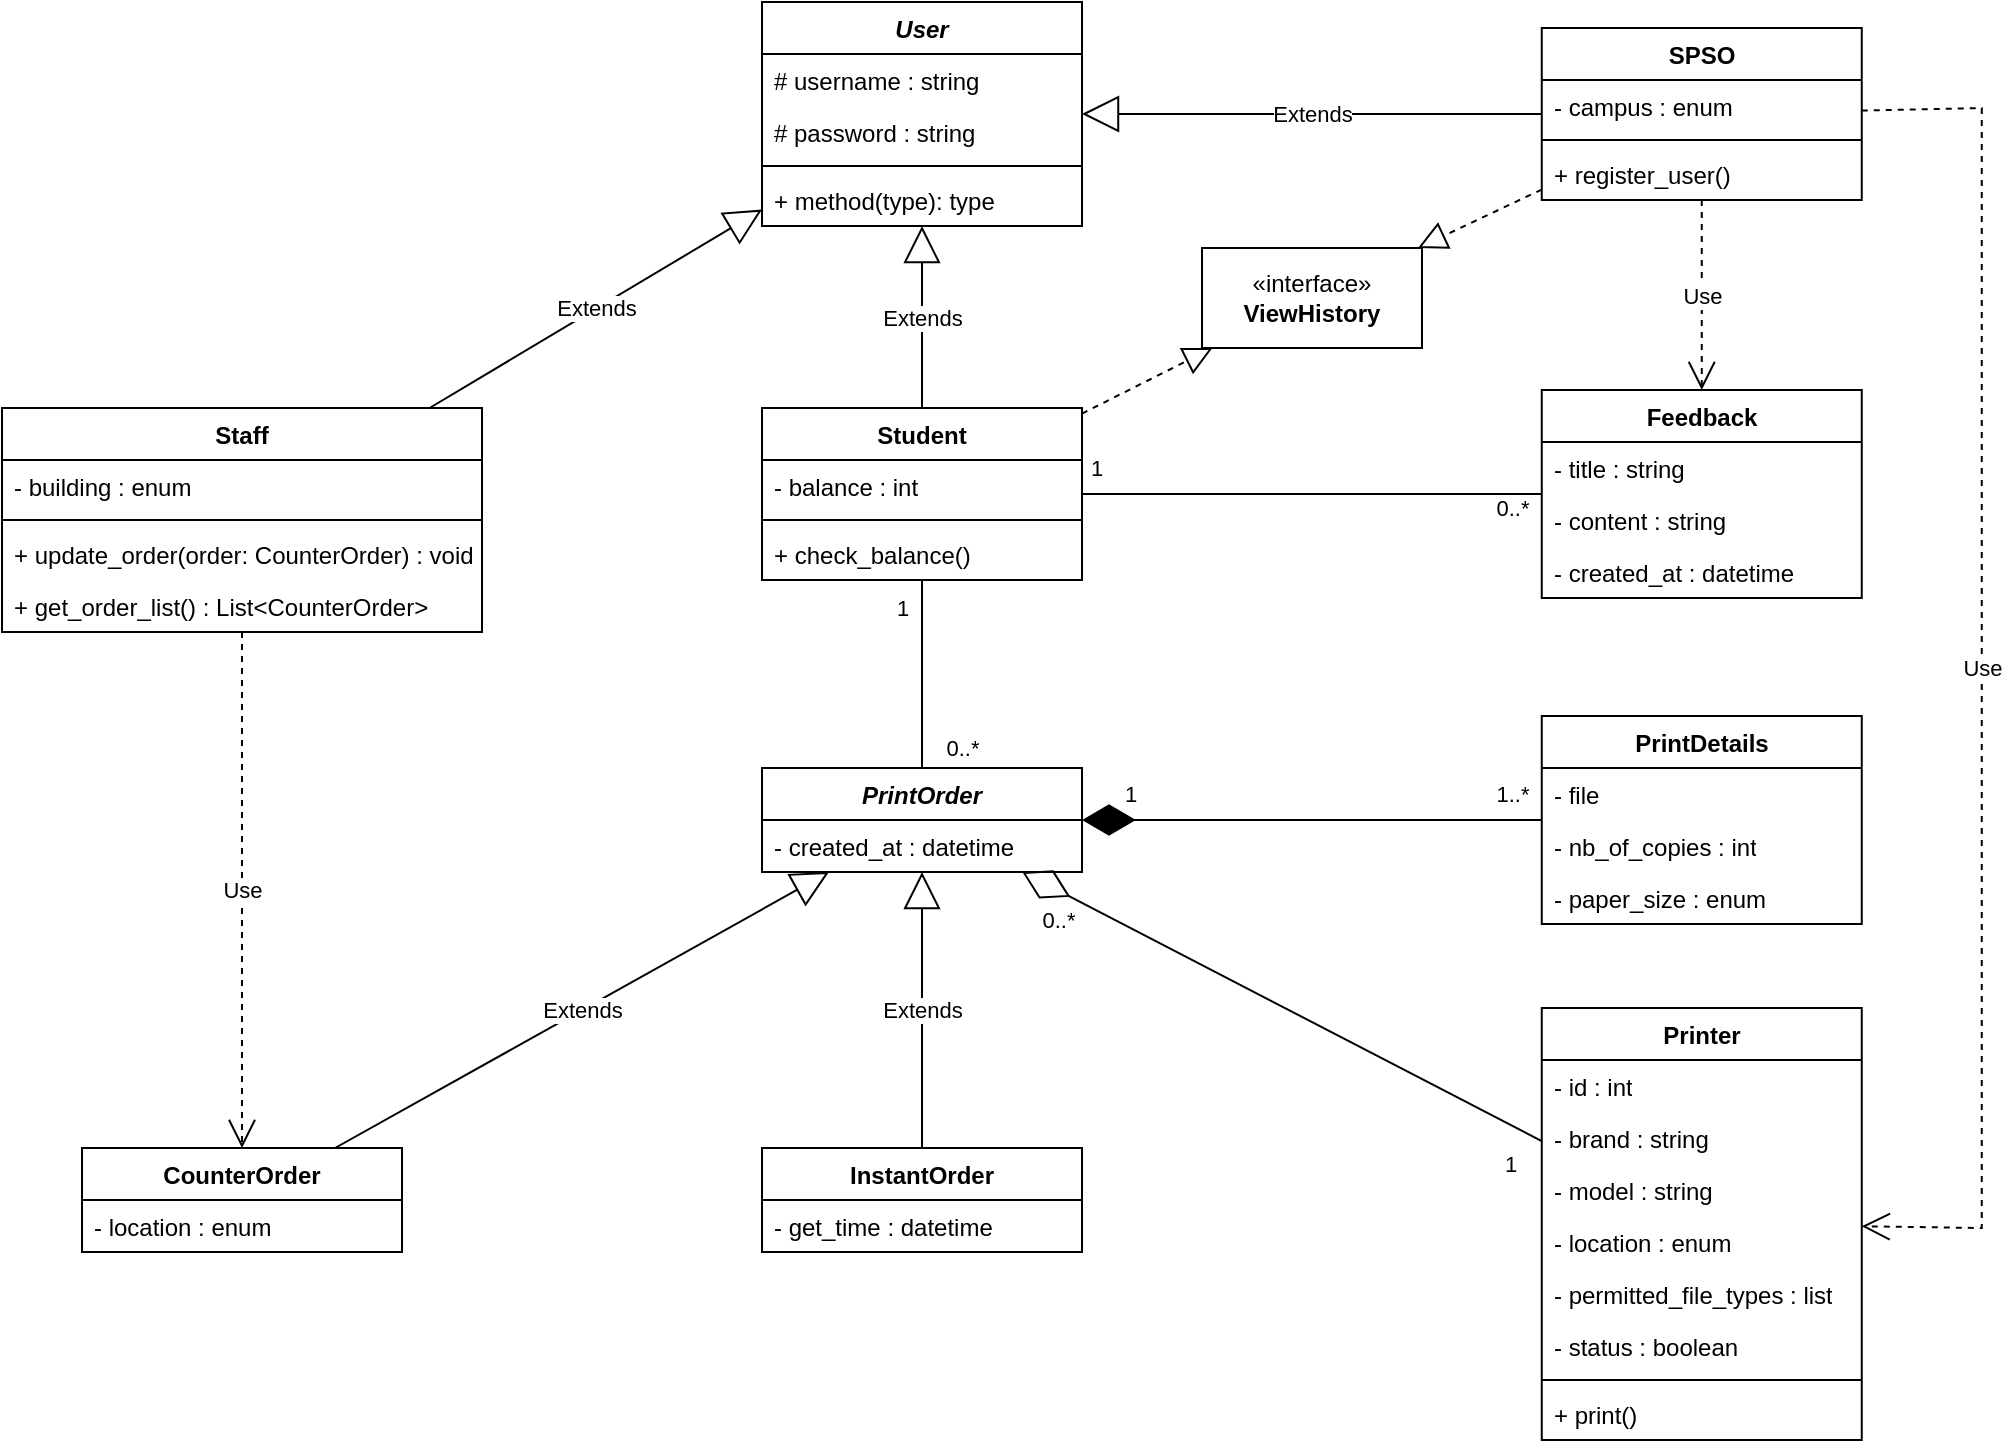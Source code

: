 <mxfile version="24.8.0">
  <diagram name="Trang-1" id="R7QnyIHVJCvonXuovxj-">
    <mxGraphModel dx="2232" dy="732" grid="1" gridSize="10" guides="1" tooltips="1" connect="1" arrows="1" fold="1" page="1" pageScale="1" pageWidth="827" pageHeight="1169" math="0" shadow="0">
      <root>
        <mxCell id="0" />
        <mxCell id="1" parent="0" />
        <mxCell id="BREXki8vrTVY7rMbNAXE-2" value="&lt;i&gt;User&lt;/i&gt;" style="swimlane;fontStyle=1;align=center;verticalAlign=top;childLayout=stackLayout;horizontal=1;startSize=26;horizontalStack=0;resizeParent=1;resizeParentMax=0;resizeLast=0;collapsible=1;marginBottom=0;whiteSpace=wrap;html=1;" parent="1" vertex="1">
          <mxGeometry x="300" y="147" width="160" height="112" as="geometry" />
        </mxCell>
        <mxCell id="BREXki8vrTVY7rMbNAXE-3" value="# username : string" style="text;strokeColor=none;fillColor=none;align=left;verticalAlign=top;spacingLeft=4;spacingRight=4;overflow=hidden;rotatable=0;points=[[0,0.5],[1,0.5]];portConstraint=eastwest;whiteSpace=wrap;html=1;" parent="BREXki8vrTVY7rMbNAXE-2" vertex="1">
          <mxGeometry y="26" width="160" height="26" as="geometry" />
        </mxCell>
        <mxCell id="SwU_xEo3G6D-vkzYV19e-13" value="# password : string" style="text;strokeColor=none;fillColor=none;align=left;verticalAlign=top;spacingLeft=4;spacingRight=4;overflow=hidden;rotatable=0;points=[[0,0.5],[1,0.5]];portConstraint=eastwest;whiteSpace=wrap;html=1;" vertex="1" parent="BREXki8vrTVY7rMbNAXE-2">
          <mxGeometry y="52" width="160" height="26" as="geometry" />
        </mxCell>
        <mxCell id="BREXki8vrTVY7rMbNAXE-4" value="" style="line;strokeWidth=1;fillColor=none;align=left;verticalAlign=middle;spacingTop=-1;spacingLeft=3;spacingRight=3;rotatable=0;labelPosition=right;points=[];portConstraint=eastwest;strokeColor=inherit;" parent="BREXki8vrTVY7rMbNAXE-2" vertex="1">
          <mxGeometry y="78" width="160" height="8" as="geometry" />
        </mxCell>
        <mxCell id="BREXki8vrTVY7rMbNAXE-5" value="+ method(type): type" style="text;strokeColor=none;fillColor=none;align=left;verticalAlign=top;spacingLeft=4;spacingRight=4;overflow=hidden;rotatable=0;points=[[0,0.5],[1,0.5]];portConstraint=eastwest;whiteSpace=wrap;html=1;" parent="BREXki8vrTVY7rMbNAXE-2" vertex="1">
          <mxGeometry y="86" width="160" height="26" as="geometry" />
        </mxCell>
        <mxCell id="BREXki8vrTVY7rMbNAXE-6" value="Staff" style="swimlane;fontStyle=1;align=center;verticalAlign=top;childLayout=stackLayout;horizontal=1;startSize=26;horizontalStack=0;resizeParent=1;resizeParentMax=0;resizeLast=0;collapsible=1;marginBottom=0;whiteSpace=wrap;html=1;" parent="1" vertex="1">
          <mxGeometry x="-80" y="350" width="240" height="112" as="geometry" />
        </mxCell>
        <mxCell id="BREXki8vrTVY7rMbNAXE-7" value="- building : enum" style="text;strokeColor=none;fillColor=none;align=left;verticalAlign=top;spacingLeft=4;spacingRight=4;overflow=hidden;rotatable=0;points=[[0,0.5],[1,0.5]];portConstraint=eastwest;whiteSpace=wrap;html=1;" parent="BREXki8vrTVY7rMbNAXE-6" vertex="1">
          <mxGeometry y="26" width="240" height="26" as="geometry" />
        </mxCell>
        <mxCell id="BREXki8vrTVY7rMbNAXE-8" value="" style="line;strokeWidth=1;fillColor=none;align=left;verticalAlign=middle;spacingTop=-1;spacingLeft=3;spacingRight=3;rotatable=0;labelPosition=right;points=[];portConstraint=eastwest;strokeColor=inherit;" parent="BREXki8vrTVY7rMbNAXE-6" vertex="1">
          <mxGeometry y="52" width="240" height="8" as="geometry" />
        </mxCell>
        <mxCell id="BREXki8vrTVY7rMbNAXE-9" value="+ update_order(order: CounterOrder) : void" style="text;strokeColor=none;fillColor=none;align=left;verticalAlign=top;spacingLeft=4;spacingRight=4;overflow=hidden;rotatable=0;points=[[0,0.5],[1,0.5]];portConstraint=eastwest;whiteSpace=wrap;html=1;" parent="BREXki8vrTVY7rMbNAXE-6" vertex="1">
          <mxGeometry y="60" width="240" height="26" as="geometry" />
        </mxCell>
        <mxCell id="SwU_xEo3G6D-vkzYV19e-18" value="+ get_order_list() : List&amp;lt;CounterOrder&amp;gt;" style="text;strokeColor=none;fillColor=none;align=left;verticalAlign=top;spacingLeft=4;spacingRight=4;overflow=hidden;rotatable=0;points=[[0,0.5],[1,0.5]];portConstraint=eastwest;whiteSpace=wrap;html=1;" vertex="1" parent="BREXki8vrTVY7rMbNAXE-6">
          <mxGeometry y="86" width="240" height="26" as="geometry" />
        </mxCell>
        <mxCell id="BREXki8vrTVY7rMbNAXE-10" value="Student" style="swimlane;fontStyle=1;align=center;verticalAlign=top;childLayout=stackLayout;horizontal=1;startSize=26;horizontalStack=0;resizeParent=1;resizeParentMax=0;resizeLast=0;collapsible=1;marginBottom=0;whiteSpace=wrap;html=1;" parent="1" vertex="1">
          <mxGeometry x="300" y="350" width="160" height="86" as="geometry" />
        </mxCell>
        <mxCell id="BREXki8vrTVY7rMbNAXE-11" value="- balance : int" style="text;strokeColor=none;fillColor=none;align=left;verticalAlign=top;spacingLeft=4;spacingRight=4;overflow=hidden;rotatable=0;points=[[0,0.5],[1,0.5]];portConstraint=eastwest;whiteSpace=wrap;html=1;" parent="BREXki8vrTVY7rMbNAXE-10" vertex="1">
          <mxGeometry y="26" width="160" height="26" as="geometry" />
        </mxCell>
        <mxCell id="BREXki8vrTVY7rMbNAXE-12" value="" style="line;strokeWidth=1;fillColor=none;align=left;verticalAlign=middle;spacingTop=-1;spacingLeft=3;spacingRight=3;rotatable=0;labelPosition=right;points=[];portConstraint=eastwest;strokeColor=inherit;" parent="BREXki8vrTVY7rMbNAXE-10" vertex="1">
          <mxGeometry y="52" width="160" height="8" as="geometry" />
        </mxCell>
        <mxCell id="BREXki8vrTVY7rMbNAXE-13" value="+ check_balance()" style="text;strokeColor=none;fillColor=none;align=left;verticalAlign=top;spacingLeft=4;spacingRight=4;overflow=hidden;rotatable=0;points=[[0,0.5],[1,0.5]];portConstraint=eastwest;whiteSpace=wrap;html=1;" parent="BREXki8vrTVY7rMbNAXE-10" vertex="1">
          <mxGeometry y="60" width="160" height="26" as="geometry" />
        </mxCell>
        <mxCell id="BREXki8vrTVY7rMbNAXE-18" value="&lt;i&gt;PrintOrder&lt;/i&gt;" style="swimlane;fontStyle=1;align=center;verticalAlign=top;childLayout=stackLayout;horizontal=1;startSize=26;horizontalStack=0;resizeParent=1;resizeParentMax=0;resizeLast=0;collapsible=1;marginBottom=0;whiteSpace=wrap;html=1;" parent="1" vertex="1">
          <mxGeometry x="300" y="530" width="160" height="52" as="geometry" />
        </mxCell>
        <mxCell id="BREXki8vrTVY7rMbNAXE-19" value="- created_at : datetime" style="text;strokeColor=none;fillColor=none;align=left;verticalAlign=top;spacingLeft=4;spacingRight=4;overflow=hidden;rotatable=0;points=[[0,0.5],[1,0.5]];portConstraint=eastwest;whiteSpace=wrap;html=1;" parent="BREXki8vrTVY7rMbNAXE-18" vertex="1">
          <mxGeometry y="26" width="160" height="26" as="geometry" />
        </mxCell>
        <mxCell id="BREXki8vrTVY7rMbNAXE-22" value="CounterOrder" style="swimlane;fontStyle=1;align=center;verticalAlign=top;childLayout=stackLayout;horizontal=1;startSize=26;horizontalStack=0;resizeParent=1;resizeParentMax=0;resizeLast=0;collapsible=1;marginBottom=0;whiteSpace=wrap;html=1;" parent="1" vertex="1">
          <mxGeometry x="-40" y="720" width="160" height="52" as="geometry" />
        </mxCell>
        <mxCell id="BREXki8vrTVY7rMbNAXE-23" value="- location : enum" style="text;strokeColor=none;fillColor=none;align=left;verticalAlign=top;spacingLeft=4;spacingRight=4;overflow=hidden;rotatable=0;points=[[0,0.5],[1,0.5]];portConstraint=eastwest;whiteSpace=wrap;html=1;" parent="BREXki8vrTVY7rMbNAXE-22" vertex="1">
          <mxGeometry y="26" width="160" height="26" as="geometry" />
        </mxCell>
        <mxCell id="BREXki8vrTVY7rMbNAXE-26" value="InstantOrder" style="swimlane;fontStyle=1;align=center;verticalAlign=top;childLayout=stackLayout;horizontal=1;startSize=26;horizontalStack=0;resizeParent=1;resizeParentMax=0;resizeLast=0;collapsible=1;marginBottom=0;whiteSpace=wrap;html=1;" parent="1" vertex="1">
          <mxGeometry x="300" y="720" width="160" height="52" as="geometry" />
        </mxCell>
        <mxCell id="BREXki8vrTVY7rMbNAXE-27" value="- get_time : datetime" style="text;strokeColor=none;fillColor=none;align=left;verticalAlign=top;spacingLeft=4;spacingRight=4;overflow=hidden;rotatable=0;points=[[0,0.5],[1,0.5]];portConstraint=eastwest;whiteSpace=wrap;html=1;" parent="BREXki8vrTVY7rMbNAXE-26" vertex="1">
          <mxGeometry y="26" width="160" height="26" as="geometry" />
        </mxCell>
        <mxCell id="BREXki8vrTVY7rMbNAXE-30" value="Printer" style="swimlane;fontStyle=1;align=center;verticalAlign=top;childLayout=stackLayout;horizontal=1;startSize=26;horizontalStack=0;resizeParent=1;resizeParentMax=0;resizeLast=0;collapsible=1;marginBottom=0;whiteSpace=wrap;html=1;" parent="1" vertex="1">
          <mxGeometry x="689.88" y="650" width="160" height="216" as="geometry" />
        </mxCell>
        <mxCell id="BREXki8vrTVY7rMbNAXE-31" value="- id : int" style="text;strokeColor=none;fillColor=none;align=left;verticalAlign=top;spacingLeft=4;spacingRight=4;overflow=hidden;rotatable=0;points=[[0,0.5],[1,0.5]];portConstraint=eastwest;whiteSpace=wrap;html=1;" parent="BREXki8vrTVY7rMbNAXE-30" vertex="1">
          <mxGeometry y="26" width="160" height="26" as="geometry" />
        </mxCell>
        <mxCell id="SwU_xEo3G6D-vkzYV19e-19" value="- brand : string" style="text;strokeColor=none;fillColor=none;align=left;verticalAlign=top;spacingLeft=4;spacingRight=4;overflow=hidden;rotatable=0;points=[[0,0.5],[1,0.5]];portConstraint=eastwest;whiteSpace=wrap;html=1;" vertex="1" parent="BREXki8vrTVY7rMbNAXE-30">
          <mxGeometry y="52" width="160" height="26" as="geometry" />
        </mxCell>
        <mxCell id="SwU_xEo3G6D-vkzYV19e-21" value="- model : string" style="text;strokeColor=none;fillColor=none;align=left;verticalAlign=top;spacingLeft=4;spacingRight=4;overflow=hidden;rotatable=0;points=[[0,0.5],[1,0.5]];portConstraint=eastwest;whiteSpace=wrap;html=1;" vertex="1" parent="BREXki8vrTVY7rMbNAXE-30">
          <mxGeometry y="78" width="160" height="26" as="geometry" />
        </mxCell>
        <mxCell id="SwU_xEo3G6D-vkzYV19e-20" value="- location : enum" style="text;strokeColor=none;fillColor=none;align=left;verticalAlign=top;spacingLeft=4;spacingRight=4;overflow=hidden;rotatable=0;points=[[0,0.5],[1,0.5]];portConstraint=eastwest;whiteSpace=wrap;html=1;" vertex="1" parent="BREXki8vrTVY7rMbNAXE-30">
          <mxGeometry y="104" width="160" height="26" as="geometry" />
        </mxCell>
        <mxCell id="SwU_xEo3G6D-vkzYV19e-22" value="- permitted_file_types : list" style="text;strokeColor=none;fillColor=none;align=left;verticalAlign=top;spacingLeft=4;spacingRight=4;overflow=hidden;rotatable=0;points=[[0,0.5],[1,0.5]];portConstraint=eastwest;whiteSpace=wrap;html=1;" vertex="1" parent="BREXki8vrTVY7rMbNAXE-30">
          <mxGeometry y="130" width="160" height="26" as="geometry" />
        </mxCell>
        <mxCell id="SwU_xEo3G6D-vkzYV19e-23" value="- status : boolean" style="text;strokeColor=none;fillColor=none;align=left;verticalAlign=top;spacingLeft=4;spacingRight=4;overflow=hidden;rotatable=0;points=[[0,0.5],[1,0.5]];portConstraint=eastwest;whiteSpace=wrap;html=1;" vertex="1" parent="BREXki8vrTVY7rMbNAXE-30">
          <mxGeometry y="156" width="160" height="26" as="geometry" />
        </mxCell>
        <mxCell id="BREXki8vrTVY7rMbNAXE-32" value="" style="line;strokeWidth=1;fillColor=none;align=left;verticalAlign=middle;spacingTop=-1;spacingLeft=3;spacingRight=3;rotatable=0;labelPosition=right;points=[];portConstraint=eastwest;strokeColor=inherit;" parent="BREXki8vrTVY7rMbNAXE-30" vertex="1">
          <mxGeometry y="182" width="160" height="8" as="geometry" />
        </mxCell>
        <mxCell id="BREXki8vrTVY7rMbNAXE-33" value="+ print()" style="text;strokeColor=none;fillColor=none;align=left;verticalAlign=top;spacingLeft=4;spacingRight=4;overflow=hidden;rotatable=0;points=[[0,0.5],[1,0.5]];portConstraint=eastwest;whiteSpace=wrap;html=1;" parent="BREXki8vrTVY7rMbNAXE-30" vertex="1">
          <mxGeometry y="190" width="160" height="26" as="geometry" />
        </mxCell>
        <mxCell id="BREXki8vrTVY7rMbNAXE-34" value="PrintDetails" style="swimlane;fontStyle=1;align=center;verticalAlign=top;childLayout=stackLayout;horizontal=1;startSize=26;horizontalStack=0;resizeParent=1;resizeParentMax=0;resizeLast=0;collapsible=1;marginBottom=0;whiteSpace=wrap;html=1;" parent="1" vertex="1">
          <mxGeometry x="689.88" y="504" width="160" height="104" as="geometry" />
        </mxCell>
        <mxCell id="SwU_xEo3G6D-vkzYV19e-17" value="- file" style="text;strokeColor=none;fillColor=none;align=left;verticalAlign=top;spacingLeft=4;spacingRight=4;overflow=hidden;rotatable=0;points=[[0,0.5],[1,0.5]];portConstraint=eastwest;whiteSpace=wrap;html=1;" vertex="1" parent="BREXki8vrTVY7rMbNAXE-34">
          <mxGeometry y="26" width="160" height="26" as="geometry" />
        </mxCell>
        <mxCell id="BREXki8vrTVY7rMbNAXE-35" value="- nb_of_copies : int" style="text;strokeColor=none;fillColor=none;align=left;verticalAlign=top;spacingLeft=4;spacingRight=4;overflow=hidden;rotatable=0;points=[[0,0.5],[1,0.5]];portConstraint=eastwest;whiteSpace=wrap;html=1;" parent="BREXki8vrTVY7rMbNAXE-34" vertex="1">
          <mxGeometry y="52" width="160" height="26" as="geometry" />
        </mxCell>
        <mxCell id="SwU_xEo3G6D-vkzYV19e-16" value="- paper_size : enum" style="text;strokeColor=none;fillColor=none;align=left;verticalAlign=top;spacingLeft=4;spacingRight=4;overflow=hidden;rotatable=0;points=[[0,0.5],[1,0.5]];portConstraint=eastwest;whiteSpace=wrap;html=1;" vertex="1" parent="BREXki8vrTVY7rMbNAXE-34">
          <mxGeometry y="78" width="160" height="26" as="geometry" />
        </mxCell>
        <mxCell id="BREXki8vrTVY7rMbNAXE-47" value="Extends" style="endArrow=block;endSize=16;endFill=0;html=1;rounded=0;" parent="1" source="BREXki8vrTVY7rMbNAXE-6" target="BREXki8vrTVY7rMbNAXE-2" edge="1">
          <mxGeometry width="160" relative="1" as="geometry">
            <mxPoint x="480" y="380" as="sourcePoint" />
            <mxPoint x="640" y="380" as="targetPoint" />
          </mxGeometry>
        </mxCell>
        <mxCell id="BREXki8vrTVY7rMbNAXE-48" value="Extends" style="endArrow=block;endSize=16;endFill=0;html=1;rounded=0;" parent="1" source="BREXki8vrTVY7rMbNAXE-10" target="BREXki8vrTVY7rMbNAXE-2" edge="1">
          <mxGeometry width="160" relative="1" as="geometry">
            <mxPoint x="173" y="360" as="sourcePoint" />
            <mxPoint x="327" y="256" as="targetPoint" />
          </mxGeometry>
        </mxCell>
        <mxCell id="BREXki8vrTVY7rMbNAXE-49" value="Extends" style="endArrow=block;endSize=16;endFill=0;html=1;rounded=0;" parent="1" source="BREXki8vrTVY7rMbNAXE-22" target="BREXki8vrTVY7rMbNAXE-18" edge="1">
          <mxGeometry width="160" relative="1" as="geometry">
            <mxPoint x="480" y="680" as="sourcePoint" />
            <mxPoint x="640" y="680" as="targetPoint" />
          </mxGeometry>
        </mxCell>
        <mxCell id="BREXki8vrTVY7rMbNAXE-50" value="Extends" style="endArrow=block;endSize=16;endFill=0;html=1;rounded=0;" parent="1" source="BREXki8vrTVY7rMbNAXE-26" target="BREXki8vrTVY7rMbNAXE-18" edge="1">
          <mxGeometry width="160" relative="1" as="geometry">
            <mxPoint x="173" y="730" as="sourcePoint" />
            <mxPoint x="327" y="626" as="targetPoint" />
          </mxGeometry>
        </mxCell>
        <mxCell id="BREXki8vrTVY7rMbNAXE-51" value="Use" style="endArrow=open;endSize=12;dashed=1;html=1;rounded=0;" parent="1" source="BREXki8vrTVY7rMbNAXE-6" target="BREXki8vrTVY7rMbNAXE-22" edge="1">
          <mxGeometry width="160" relative="1" as="geometry">
            <mxPoint x="420" y="580" as="sourcePoint" />
            <mxPoint x="580" y="580" as="targetPoint" />
          </mxGeometry>
        </mxCell>
        <mxCell id="BREXki8vrTVY7rMbNAXE-52" value="" style="endArrow=diamondThin;endFill=0;endSize=24;html=1;rounded=0;" parent="1" source="BREXki8vrTVY7rMbNAXE-30" target="BREXki8vrTVY7rMbNAXE-18" edge="1">
          <mxGeometry width="160" relative="1" as="geometry">
            <mxPoint x="480" y="580" as="sourcePoint" />
            <mxPoint x="640" y="580" as="targetPoint" />
          </mxGeometry>
        </mxCell>
        <mxCell id="SwU_xEo3G6D-vkzYV19e-5" value="0..*" style="edgeLabel;html=1;align=center;verticalAlign=middle;resizable=0;points=[];" vertex="1" connectable="0" parent="BREXki8vrTVY7rMbNAXE-52">
          <mxGeometry x="0.773" y="2" relative="1" as="geometry">
            <mxPoint x="-11" y="7" as="offset" />
          </mxGeometry>
        </mxCell>
        <mxCell id="SwU_xEo3G6D-vkzYV19e-6" value="1" style="edgeLabel;html=1;align=center;verticalAlign=middle;resizable=0;points=[];" vertex="1" connectable="0" parent="BREXki8vrTVY7rMbNAXE-52">
          <mxGeometry x="-0.881" y="1" relative="1" as="geometry">
            <mxPoint y="18" as="offset" />
          </mxGeometry>
        </mxCell>
        <mxCell id="BREXki8vrTVY7rMbNAXE-53" value="" style="endArrow=diamondThin;endFill=1;endSize=24;html=1;rounded=0;" parent="1" source="BREXki8vrTVY7rMbNAXE-34" target="BREXki8vrTVY7rMbNAXE-18" edge="1">
          <mxGeometry width="160" relative="1" as="geometry">
            <mxPoint x="480" y="580" as="sourcePoint" />
            <mxPoint x="640" y="580" as="targetPoint" />
          </mxGeometry>
        </mxCell>
        <mxCell id="SwU_xEo3G6D-vkzYV19e-1" value="1" style="edgeLabel;html=1;align=center;verticalAlign=middle;resizable=0;points=[];" vertex="1" connectable="0" parent="BREXki8vrTVY7rMbNAXE-53">
          <mxGeometry x="0.733" relative="1" as="geometry">
            <mxPoint x="-7" y="-13" as="offset" />
          </mxGeometry>
        </mxCell>
        <mxCell id="SwU_xEo3G6D-vkzYV19e-2" value="1..*" style="edgeLabel;html=1;align=center;verticalAlign=middle;resizable=0;points=[];" vertex="1" connectable="0" parent="BREXki8vrTVY7rMbNAXE-53">
          <mxGeometry x="-0.864" y="3" relative="1" as="geometry">
            <mxPoint y="-16" as="offset" />
          </mxGeometry>
        </mxCell>
        <mxCell id="BREXki8vrTVY7rMbNAXE-54" value="" style="endArrow=none;html=1;edgeStyle=orthogonalEdgeStyle;rounded=0;" parent="1" source="BREXki8vrTVY7rMbNAXE-10" target="BREXki8vrTVY7rMbNAXE-18" edge="1">
          <mxGeometry relative="1" as="geometry">
            <mxPoint x="480" y="510" as="sourcePoint" />
            <mxPoint x="640" y="510" as="targetPoint" />
          </mxGeometry>
        </mxCell>
        <mxCell id="SwU_xEo3G6D-vkzYV19e-3" value="1" style="edgeLabel;html=1;align=center;verticalAlign=middle;resizable=0;points=[];" vertex="1" connectable="0" parent="BREXki8vrTVY7rMbNAXE-54">
          <mxGeometry x="-0.702" y="2" relative="1" as="geometry">
            <mxPoint x="-12" as="offset" />
          </mxGeometry>
        </mxCell>
        <mxCell id="SwU_xEo3G6D-vkzYV19e-4" value="0..*" style="edgeLabel;html=1;align=center;verticalAlign=middle;resizable=0;points=[];" vertex="1" connectable="0" parent="BREXki8vrTVY7rMbNAXE-54">
          <mxGeometry x="0.638" y="2" relative="1" as="geometry">
            <mxPoint x="18" y="7" as="offset" />
          </mxGeometry>
        </mxCell>
        <mxCell id="BREXki8vrTVY7rMbNAXE-57" value="SPSO" style="swimlane;fontStyle=1;align=center;verticalAlign=top;childLayout=stackLayout;horizontal=1;startSize=26;horizontalStack=0;resizeParent=1;resizeParentMax=0;resizeLast=0;collapsible=1;marginBottom=0;whiteSpace=wrap;html=1;" parent="1" vertex="1">
          <mxGeometry x="689.88" y="160" width="160" height="86" as="geometry" />
        </mxCell>
        <mxCell id="BREXki8vrTVY7rMbNAXE-58" value="- campus : enum" style="text;strokeColor=none;fillColor=none;align=left;verticalAlign=top;spacingLeft=4;spacingRight=4;overflow=hidden;rotatable=0;points=[[0,0.5],[1,0.5]];portConstraint=eastwest;whiteSpace=wrap;html=1;" parent="BREXki8vrTVY7rMbNAXE-57" vertex="1">
          <mxGeometry y="26" width="160" height="26" as="geometry" />
        </mxCell>
        <mxCell id="BREXki8vrTVY7rMbNAXE-59" value="" style="line;strokeWidth=1;fillColor=none;align=left;verticalAlign=middle;spacingTop=-1;spacingLeft=3;spacingRight=3;rotatable=0;labelPosition=right;points=[];portConstraint=eastwest;strokeColor=inherit;" parent="BREXki8vrTVY7rMbNAXE-57" vertex="1">
          <mxGeometry y="52" width="160" height="8" as="geometry" />
        </mxCell>
        <mxCell id="BREXki8vrTVY7rMbNAXE-60" value="+ register_user()" style="text;strokeColor=none;fillColor=none;align=left;verticalAlign=top;spacingLeft=4;spacingRight=4;overflow=hidden;rotatable=0;points=[[0,0.5],[1,0.5]];portConstraint=eastwest;whiteSpace=wrap;html=1;" parent="BREXki8vrTVY7rMbNAXE-57" vertex="1">
          <mxGeometry y="60" width="160" height="26" as="geometry" />
        </mxCell>
        <mxCell id="BREXki8vrTVY7rMbNAXE-61" value="Extends" style="endArrow=block;endSize=16;endFill=0;html=1;rounded=0;" parent="1" source="BREXki8vrTVY7rMbNAXE-57" target="BREXki8vrTVY7rMbNAXE-2" edge="1">
          <mxGeometry width="160" relative="1" as="geometry">
            <mxPoint x="720" y="480" as="sourcePoint" />
            <mxPoint x="880" y="480" as="targetPoint" />
          </mxGeometry>
        </mxCell>
        <mxCell id="BREXki8vrTVY7rMbNAXE-62" value="Feedback" style="swimlane;fontStyle=1;align=center;verticalAlign=top;childLayout=stackLayout;horizontal=1;startSize=26;horizontalStack=0;resizeParent=1;resizeParentMax=0;resizeLast=0;collapsible=1;marginBottom=0;whiteSpace=wrap;html=1;" parent="1" vertex="1">
          <mxGeometry x="689.88" y="341" width="160" height="104" as="geometry" />
        </mxCell>
        <mxCell id="BREXki8vrTVY7rMbNAXE-63" value="- title : string" style="text;strokeColor=none;fillColor=none;align=left;verticalAlign=top;spacingLeft=4;spacingRight=4;overflow=hidden;rotatable=0;points=[[0,0.5],[1,0.5]];portConstraint=eastwest;whiteSpace=wrap;html=1;" parent="BREXki8vrTVY7rMbNAXE-62" vertex="1">
          <mxGeometry y="26" width="160" height="26" as="geometry" />
        </mxCell>
        <mxCell id="SwU_xEo3G6D-vkzYV19e-14" value="- content : string" style="text;strokeColor=none;fillColor=none;align=left;verticalAlign=top;spacingLeft=4;spacingRight=4;overflow=hidden;rotatable=0;points=[[0,0.5],[1,0.5]];portConstraint=eastwest;whiteSpace=wrap;html=1;" vertex="1" parent="BREXki8vrTVY7rMbNAXE-62">
          <mxGeometry y="52" width="160" height="26" as="geometry" />
        </mxCell>
        <mxCell id="SwU_xEo3G6D-vkzYV19e-15" value="- created_at : datetime" style="text;strokeColor=none;fillColor=none;align=left;verticalAlign=top;spacingLeft=4;spacingRight=4;overflow=hidden;rotatable=0;points=[[0,0.5],[1,0.5]];portConstraint=eastwest;whiteSpace=wrap;html=1;" vertex="1" parent="BREXki8vrTVY7rMbNAXE-62">
          <mxGeometry y="78" width="160" height="26" as="geometry" />
        </mxCell>
        <mxCell id="BREXki8vrTVY7rMbNAXE-66" value="" style="endArrow=none;html=1;rounded=0;" parent="1" source="BREXki8vrTVY7rMbNAXE-10" target="BREXki8vrTVY7rMbNAXE-62" edge="1">
          <mxGeometry relative="1" as="geometry">
            <mxPoint x="720" y="480" as="sourcePoint" />
            <mxPoint x="880" y="480" as="targetPoint" />
          </mxGeometry>
        </mxCell>
        <mxCell id="SwU_xEo3G6D-vkzYV19e-7" value="1" style="edgeLabel;html=1;align=center;verticalAlign=middle;resizable=0;points=[];" vertex="1" connectable="0" parent="BREXki8vrTVY7rMbNAXE-66">
          <mxGeometry x="-0.857" y="-3" relative="1" as="geometry">
            <mxPoint x="-10" y="-16" as="offset" />
          </mxGeometry>
        </mxCell>
        <mxCell id="SwU_xEo3G6D-vkzYV19e-8" value="0..*" style="edgeLabel;html=1;align=center;verticalAlign=middle;resizable=0;points=[];" vertex="1" connectable="0" parent="BREXki8vrTVY7rMbNAXE-66">
          <mxGeometry x="0.814" y="-1" relative="1" as="geometry">
            <mxPoint x="6" y="6" as="offset" />
          </mxGeometry>
        </mxCell>
        <mxCell id="BREXki8vrTVY7rMbNAXE-69" value="Use" style="endArrow=open;endSize=12;dashed=1;html=1;rounded=0;" parent="1" source="BREXki8vrTVY7rMbNAXE-57" target="BREXki8vrTVY7rMbNAXE-62" edge="1">
          <mxGeometry width="160" relative="1" as="geometry">
            <mxPoint x="819.88" y="480" as="sourcePoint" />
            <mxPoint x="979.88" y="480" as="targetPoint" />
          </mxGeometry>
        </mxCell>
        <mxCell id="BREXki8vrTVY7rMbNAXE-70" value="Use" style="endArrow=open;endSize=12;dashed=1;html=1;rounded=0;" parent="1" source="BREXki8vrTVY7rMbNAXE-57" target="BREXki8vrTVY7rMbNAXE-30" edge="1">
          <mxGeometry width="160" relative="1" as="geometry">
            <mxPoint x="779.88" y="256" as="sourcePoint" />
            <mxPoint x="779.88" y="360" as="targetPoint" />
            <Array as="points">
              <mxPoint x="909.88" y="200" />
              <mxPoint x="909.88" y="760" />
            </Array>
          </mxGeometry>
        </mxCell>
        <mxCell id="BREXki8vrTVY7rMbNAXE-73" value="«interface»&lt;br&gt;&lt;b&gt;ViewHistory&lt;/b&gt;" style="html=1;whiteSpace=wrap;" parent="1" vertex="1">
          <mxGeometry x="520" y="270" width="110" height="50" as="geometry" />
        </mxCell>
        <mxCell id="BREXki8vrTVY7rMbNAXE-74" value="" style="endArrow=block;dashed=1;endFill=0;endSize=12;html=1;rounded=0;" parent="1" source="BREXki8vrTVY7rMbNAXE-10" target="BREXki8vrTVY7rMbNAXE-73" edge="1">
          <mxGeometry width="160" relative="1" as="geometry">
            <mxPoint x="630" y="520" as="sourcePoint" />
            <mxPoint x="790" y="520" as="targetPoint" />
          </mxGeometry>
        </mxCell>
        <mxCell id="BREXki8vrTVY7rMbNAXE-75" value="" style="endArrow=block;dashed=1;endFill=0;endSize=12;html=1;rounded=0;" parent="1" source="BREXki8vrTVY7rMbNAXE-57" target="BREXki8vrTVY7rMbNAXE-73" edge="1">
          <mxGeometry width="160" relative="1" as="geometry">
            <mxPoint x="470" y="365" as="sourcePoint" />
            <mxPoint x="543" y="330" as="targetPoint" />
          </mxGeometry>
        </mxCell>
      </root>
    </mxGraphModel>
  </diagram>
</mxfile>
